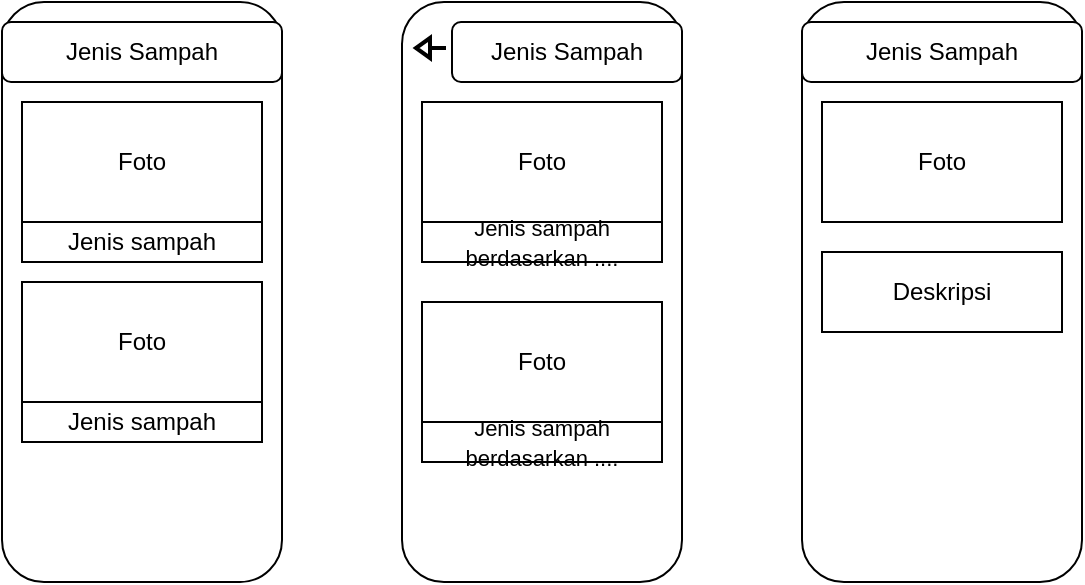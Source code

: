 <mxfile version="15.5.2" type="device"><diagram id="KtwflpWTIsxvWpfRRbf3" name="Page-1"><mxGraphModel dx="1102" dy="614" grid="1" gridSize="10" guides="1" tooltips="1" connect="1" arrows="1" fold="1" page="1" pageScale="1" pageWidth="850" pageHeight="1100" math="0" shadow="0"><root><mxCell id="0"/><mxCell id="1" parent="0"/><mxCell id="8MDQ3ZMaOprGBGGPdqrG-1" value="" style="rounded=1;whiteSpace=wrap;html=1;" vertex="1" parent="1"><mxGeometry x="130" y="120" width="140" height="290" as="geometry"/></mxCell><mxCell id="8MDQ3ZMaOprGBGGPdqrG-2" value="" style="rounded=1;whiteSpace=wrap;html=1;" vertex="1" parent="1"><mxGeometry x="330" y="120" width="140" height="290" as="geometry"/></mxCell><mxCell id="8MDQ3ZMaOprGBGGPdqrG-3" value="" style="rounded=1;whiteSpace=wrap;html=1;" vertex="1" parent="1"><mxGeometry x="530" y="120" width="140" height="290" as="geometry"/></mxCell><mxCell id="8MDQ3ZMaOprGBGGPdqrG-4" value="Jenis Sampah" style="rounded=1;whiteSpace=wrap;html=1;" vertex="1" parent="1"><mxGeometry x="130" y="130" width="140" height="30" as="geometry"/></mxCell><mxCell id="8MDQ3ZMaOprGBGGPdqrG-5" value="Foto" style="rounded=0;whiteSpace=wrap;html=1;" vertex="1" parent="1"><mxGeometry x="140" y="170" width="120" height="60" as="geometry"/></mxCell><mxCell id="8MDQ3ZMaOprGBGGPdqrG-6" value="Jenis sampah" style="rounded=0;whiteSpace=wrap;html=1;" vertex="1" parent="1"><mxGeometry x="140" y="230" width="120" height="20" as="geometry"/></mxCell><mxCell id="8MDQ3ZMaOprGBGGPdqrG-7" value="Foto" style="rounded=0;whiteSpace=wrap;html=1;" vertex="1" parent="1"><mxGeometry x="340" y="170" width="120" height="60" as="geometry"/></mxCell><mxCell id="8MDQ3ZMaOprGBGGPdqrG-8" value="&lt;font style=&quot;font-size: 11px&quot;&gt;Jenis sampah berdasarkan ....&lt;/font&gt;" style="rounded=0;whiteSpace=wrap;html=1;" vertex="1" parent="1"><mxGeometry x="340" y="230" width="120" height="20" as="geometry"/></mxCell><mxCell id="8MDQ3ZMaOprGBGGPdqrG-9" value="Foto" style="rounded=0;whiteSpace=wrap;html=1;" vertex="1" parent="1"><mxGeometry x="540" y="170" width="120" height="60" as="geometry"/></mxCell><mxCell id="8MDQ3ZMaOprGBGGPdqrG-10" value="Deskripsi" style="rounded=0;whiteSpace=wrap;html=1;" vertex="1" parent="1"><mxGeometry x="540" y="245" width="120" height="40" as="geometry"/></mxCell><mxCell id="8MDQ3ZMaOprGBGGPdqrG-11" value="Foto" style="rounded=0;whiteSpace=wrap;html=1;" vertex="1" parent="1"><mxGeometry x="340" y="270" width="120" height="60" as="geometry"/></mxCell><mxCell id="8MDQ3ZMaOprGBGGPdqrG-12" value="&lt;font style=&quot;font-size: 11px&quot;&gt;Jenis sampah berdasarkan ....&lt;/font&gt;" style="rounded=0;whiteSpace=wrap;html=1;" vertex="1" parent="1"><mxGeometry x="340" y="330" width="120" height="20" as="geometry"/></mxCell><mxCell id="8MDQ3ZMaOprGBGGPdqrG-13" value="Foto" style="rounded=0;whiteSpace=wrap;html=1;" vertex="1" parent="1"><mxGeometry x="140" y="260" width="120" height="60" as="geometry"/></mxCell><mxCell id="8MDQ3ZMaOprGBGGPdqrG-14" value="Jenis sampah" style="rounded=0;whiteSpace=wrap;html=1;" vertex="1" parent="1"><mxGeometry x="140" y="320" width="120" height="20" as="geometry"/></mxCell><mxCell id="8MDQ3ZMaOprGBGGPdqrG-15" value="Jenis Sampah" style="rounded=1;whiteSpace=wrap;html=1;" vertex="1" parent="1"><mxGeometry x="355" y="130" width="115" height="30" as="geometry"/></mxCell><mxCell id="8MDQ3ZMaOprGBGGPdqrG-16" value="Jenis Sampah" style="rounded=1;whiteSpace=wrap;html=1;" vertex="1" parent="1"><mxGeometry x="530" y="130" width="140" height="30" as="geometry"/></mxCell><mxCell id="8MDQ3ZMaOprGBGGPdqrG-17" value="" style="verticalLabelPosition=bottom;verticalAlign=top;html=1;strokeWidth=2;shape=mxgraph.arrows2.arrow;dy=1;dx=7;notch=0;fontSize=11;rotation=-180;" vertex="1" parent="1"><mxGeometry x="337" y="138" width="15" height="10" as="geometry"/></mxCell></root></mxGraphModel></diagram></mxfile>